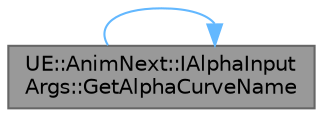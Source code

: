digraph "UE::AnimNext::IAlphaInputArgs::GetAlphaCurveName"
{
 // INTERACTIVE_SVG=YES
 // LATEX_PDF_SIZE
  bgcolor="transparent";
  edge [fontname=Helvetica,fontsize=10,labelfontname=Helvetica,labelfontsize=10];
  node [fontname=Helvetica,fontsize=10,shape=box,height=0.2,width=0.4];
  rankdir="LR";
  Node1 [id="Node000001",label="UE::AnimNext::IAlphaInput\lArgs::GetAlphaCurveName",height=0.2,width=0.4,color="gray40", fillcolor="grey60", style="filled", fontcolor="black",tooltip="Returns current alpha curve name, if any."];
  Node1 -> Node1 [id="edge1_Node000001_Node000001",color="steelblue1",style="solid",tooltip=" "];
}
